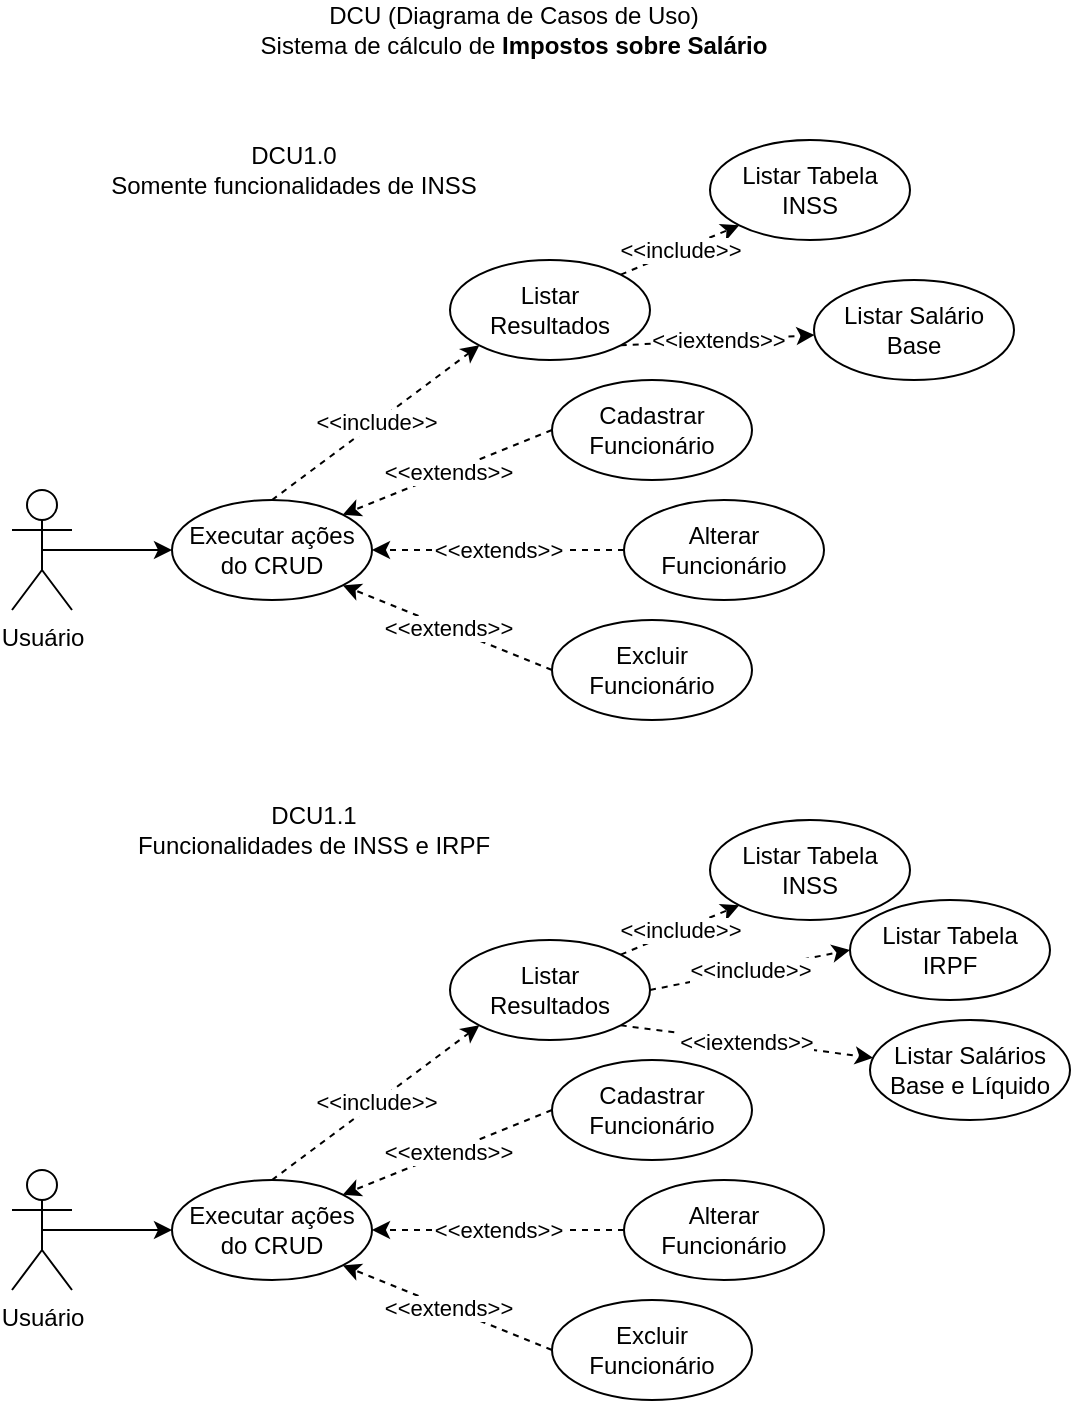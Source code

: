 <mxfile version="14.7.3" type="device"><diagram id="kLwmwzvtHYJCtOFfi5_c" name="Page-1"><mxGraphModel dx="1102" dy="582" grid="1" gridSize="10" guides="1" tooltips="1" connect="1" arrows="1" fold="1" page="1" pageScale="1" pageWidth="827" pageHeight="1169" math="0" shadow="0"><root><mxCell id="0"/><mxCell id="1" parent="0"/><mxCell id="3dLdK6bNJsfX-kMRwHov-1" value="DCU (Diagrama de Casos de Uso)&lt;br&gt;Sistema de cálculo de &lt;b&gt;Impostos sobre Salário&lt;/b&gt;" style="text;html=1;strokeColor=none;fillColor=none;align=center;verticalAlign=middle;whiteSpace=wrap;rounded=0;" vertex="1" parent="1"><mxGeometry x="220" y="40" width="360" height="30" as="geometry"/></mxCell><mxCell id="3dLdK6bNJsfX-kMRwHov-11" style="edgeStyle=none;rounded=0;orthogonalLoop=1;jettySize=auto;html=1;exitX=0.5;exitY=0.5;exitDx=0;exitDy=0;exitPerimeter=0;entryX=0;entryY=0.5;entryDx=0;entryDy=0;" edge="1" parent="1" source="3dLdK6bNJsfX-kMRwHov-2" target="3dLdK6bNJsfX-kMRwHov-9"><mxGeometry relative="1" as="geometry"/></mxCell><mxCell id="3dLdK6bNJsfX-kMRwHov-2" value="Usuário" style="shape=umlActor;verticalLabelPosition=bottom;verticalAlign=top;html=1;outlineConnect=0;" vertex="1" parent="1"><mxGeometry x="149" y="285" width="30" height="60" as="geometry"/></mxCell><mxCell id="3dLdK6bNJsfX-kMRwHov-12" value="&amp;lt;&amp;lt;extends&amp;gt;&amp;gt;" style="edgeStyle=none;rounded=0;orthogonalLoop=1;jettySize=auto;html=1;exitX=0;exitY=0.5;exitDx=0;exitDy=0;entryX=1;entryY=0;entryDx=0;entryDy=0;dashed=1;" edge="1" parent="1" source="3dLdK6bNJsfX-kMRwHov-4" target="3dLdK6bNJsfX-kMRwHov-9"><mxGeometry relative="1" as="geometry"/></mxCell><mxCell id="3dLdK6bNJsfX-kMRwHov-4" value="Cadastrar Funcionário" style="ellipse;whiteSpace=wrap;html=1;" vertex="1" parent="1"><mxGeometry x="419" y="230" width="100" height="50" as="geometry"/></mxCell><mxCell id="3dLdK6bNJsfX-kMRwHov-18" value="&amp;lt;&amp;lt;include&amp;gt;&amp;gt;" style="edgeStyle=none;rounded=0;orthogonalLoop=1;jettySize=auto;html=1;exitX=1;exitY=0;exitDx=0;exitDy=0;entryX=0;entryY=1;entryDx=0;entryDy=0;dashed=1;" edge="1" parent="1" source="3dLdK6bNJsfX-kMRwHov-5" target="3dLdK6bNJsfX-kMRwHov-15"><mxGeometry relative="1" as="geometry"/></mxCell><mxCell id="3dLdK6bNJsfX-kMRwHov-20" value="&amp;lt;&amp;lt;iextends&amp;gt;&amp;gt;" style="edgeStyle=none;rounded=0;orthogonalLoop=1;jettySize=auto;html=1;exitX=1;exitY=1;exitDx=0;exitDy=0;dashed=1;" edge="1" parent="1" source="3dLdK6bNJsfX-kMRwHov-5" target="3dLdK6bNJsfX-kMRwHov-17"><mxGeometry relative="1" as="geometry"/></mxCell><mxCell id="3dLdK6bNJsfX-kMRwHov-5" value="Listar&lt;br&gt;Resultados" style="ellipse;whiteSpace=wrap;html=1;" vertex="1" parent="1"><mxGeometry x="368" y="170" width="100" height="50" as="geometry"/></mxCell><mxCell id="3dLdK6bNJsfX-kMRwHov-14" value="&amp;lt;&amp;lt;extends&amp;gt;&amp;gt;" style="edgeStyle=none;rounded=0;orthogonalLoop=1;jettySize=auto;html=1;exitX=0;exitY=0.5;exitDx=0;exitDy=0;entryX=1;entryY=1;entryDx=0;entryDy=0;dashed=1;" edge="1" parent="1" source="3dLdK6bNJsfX-kMRwHov-7" target="3dLdK6bNJsfX-kMRwHov-9"><mxGeometry relative="1" as="geometry"/></mxCell><mxCell id="3dLdK6bNJsfX-kMRwHov-7" value="Excluir&lt;br&gt;Funcionário" style="ellipse;whiteSpace=wrap;html=1;" vertex="1" parent="1"><mxGeometry x="419" y="350" width="100" height="50" as="geometry"/></mxCell><mxCell id="3dLdK6bNJsfX-kMRwHov-13" value="&amp;lt;&amp;lt;extends&amp;gt;&amp;gt;" style="edgeStyle=none;rounded=0;orthogonalLoop=1;jettySize=auto;html=1;exitX=0;exitY=0.5;exitDx=0;exitDy=0;entryX=1;entryY=0.5;entryDx=0;entryDy=0;dashed=1;" edge="1" parent="1" source="3dLdK6bNJsfX-kMRwHov-8" target="3dLdK6bNJsfX-kMRwHov-9"><mxGeometry relative="1" as="geometry"/></mxCell><mxCell id="3dLdK6bNJsfX-kMRwHov-8" value="Alterar&lt;br&gt;Funcionário" style="ellipse;whiteSpace=wrap;html=1;" vertex="1" parent="1"><mxGeometry x="455" y="290" width="100" height="50" as="geometry"/></mxCell><mxCell id="3dLdK6bNJsfX-kMRwHov-10" value="&amp;lt;&amp;lt;include&amp;gt;&amp;gt;" style="rounded=0;orthogonalLoop=1;jettySize=auto;html=1;exitX=0.5;exitY=0;exitDx=0;exitDy=0;entryX=0;entryY=1;entryDx=0;entryDy=0;dashed=1;" edge="1" parent="1" source="3dLdK6bNJsfX-kMRwHov-9" target="3dLdK6bNJsfX-kMRwHov-5"><mxGeometry relative="1" as="geometry"/></mxCell><mxCell id="3dLdK6bNJsfX-kMRwHov-9" value="Executar ações do CRUD" style="ellipse;whiteSpace=wrap;html=1;" vertex="1" parent="1"><mxGeometry x="229" y="290" width="100" height="50" as="geometry"/></mxCell><mxCell id="3dLdK6bNJsfX-kMRwHov-15" value="Listar Tabela INSS" style="ellipse;whiteSpace=wrap;html=1;" vertex="1" parent="1"><mxGeometry x="498" y="110" width="100" height="50" as="geometry"/></mxCell><mxCell id="3dLdK6bNJsfX-kMRwHov-17" value="Listar Salário Base" style="ellipse;whiteSpace=wrap;html=1;" vertex="1" parent="1"><mxGeometry x="550" y="180" width="100" height="50" as="geometry"/></mxCell><mxCell id="3dLdK6bNJsfX-kMRwHov-21" style="edgeStyle=none;rounded=0;orthogonalLoop=1;jettySize=auto;html=1;exitX=0.5;exitY=0.5;exitDx=0;exitDy=0;exitPerimeter=0;entryX=0;entryY=0.5;entryDx=0;entryDy=0;" edge="1" source="3dLdK6bNJsfX-kMRwHov-22" target="3dLdK6bNJsfX-kMRwHov-34" parent="1"><mxGeometry relative="1" as="geometry"/></mxCell><mxCell id="3dLdK6bNJsfX-kMRwHov-22" value="Usuário" style="shape=umlActor;verticalLabelPosition=bottom;verticalAlign=top;html=1;outlineConnect=0;" vertex="1" parent="1"><mxGeometry x="149" y="625" width="30" height="60" as="geometry"/></mxCell><mxCell id="3dLdK6bNJsfX-kMRwHov-23" value="&amp;lt;&amp;lt;extends&amp;gt;&amp;gt;" style="edgeStyle=none;rounded=0;orthogonalLoop=1;jettySize=auto;html=1;exitX=0;exitY=0.5;exitDx=0;exitDy=0;entryX=1;entryY=0;entryDx=0;entryDy=0;dashed=1;" edge="1" source="3dLdK6bNJsfX-kMRwHov-24" target="3dLdK6bNJsfX-kMRwHov-34" parent="1"><mxGeometry relative="1" as="geometry"/></mxCell><mxCell id="3dLdK6bNJsfX-kMRwHov-24" value="Cadastrar Funcionário" style="ellipse;whiteSpace=wrap;html=1;" vertex="1" parent="1"><mxGeometry x="419" y="570" width="100" height="50" as="geometry"/></mxCell><mxCell id="3dLdK6bNJsfX-kMRwHov-25" value="&amp;lt;&amp;lt;include&amp;gt;&amp;gt;" style="edgeStyle=none;rounded=0;orthogonalLoop=1;jettySize=auto;html=1;exitX=1;exitY=0;exitDx=0;exitDy=0;entryX=0;entryY=1;entryDx=0;entryDy=0;dashed=1;" edge="1" source="3dLdK6bNJsfX-kMRwHov-28" target="3dLdK6bNJsfX-kMRwHov-35" parent="1"><mxGeometry relative="1" as="geometry"/></mxCell><mxCell id="3dLdK6bNJsfX-kMRwHov-26" value="&amp;lt;&amp;lt;include&amp;gt;&amp;gt;" style="edgeStyle=none;rounded=0;orthogonalLoop=1;jettySize=auto;html=1;exitX=1;exitY=0.5;exitDx=0;exitDy=0;entryX=0;entryY=0.5;entryDx=0;entryDy=0;dashed=1;" edge="1" source="3dLdK6bNJsfX-kMRwHov-28" target="3dLdK6bNJsfX-kMRwHov-36" parent="1"><mxGeometry relative="1" as="geometry"/></mxCell><mxCell id="3dLdK6bNJsfX-kMRwHov-27" value="&amp;lt;&amp;lt;iextends&amp;gt;&amp;gt;" style="edgeStyle=none;rounded=0;orthogonalLoop=1;jettySize=auto;html=1;exitX=1;exitY=1;exitDx=0;exitDy=0;dashed=1;" edge="1" source="3dLdK6bNJsfX-kMRwHov-28" target="3dLdK6bNJsfX-kMRwHov-37" parent="1"><mxGeometry relative="1" as="geometry"/></mxCell><mxCell id="3dLdK6bNJsfX-kMRwHov-28" value="Listar&lt;br&gt;Resultados" style="ellipse;whiteSpace=wrap;html=1;" vertex="1" parent="1"><mxGeometry x="368" y="510" width="100" height="50" as="geometry"/></mxCell><mxCell id="3dLdK6bNJsfX-kMRwHov-29" value="&amp;lt;&amp;lt;extends&amp;gt;&amp;gt;" style="edgeStyle=none;rounded=0;orthogonalLoop=1;jettySize=auto;html=1;exitX=0;exitY=0.5;exitDx=0;exitDy=0;entryX=1;entryY=1;entryDx=0;entryDy=0;dashed=1;" edge="1" source="3dLdK6bNJsfX-kMRwHov-30" target="3dLdK6bNJsfX-kMRwHov-34" parent="1"><mxGeometry relative="1" as="geometry"/></mxCell><mxCell id="3dLdK6bNJsfX-kMRwHov-30" value="Excluir&lt;br&gt;Funcionário" style="ellipse;whiteSpace=wrap;html=1;" vertex="1" parent="1"><mxGeometry x="419" y="690" width="100" height="50" as="geometry"/></mxCell><mxCell id="3dLdK6bNJsfX-kMRwHov-31" value="&amp;lt;&amp;lt;extends&amp;gt;&amp;gt;" style="edgeStyle=none;rounded=0;orthogonalLoop=1;jettySize=auto;html=1;exitX=0;exitY=0.5;exitDx=0;exitDy=0;entryX=1;entryY=0.5;entryDx=0;entryDy=0;dashed=1;" edge="1" source="3dLdK6bNJsfX-kMRwHov-32" target="3dLdK6bNJsfX-kMRwHov-34" parent="1"><mxGeometry relative="1" as="geometry"/></mxCell><mxCell id="3dLdK6bNJsfX-kMRwHov-32" value="Alterar&lt;br&gt;Funcionário" style="ellipse;whiteSpace=wrap;html=1;" vertex="1" parent="1"><mxGeometry x="455" y="630" width="100" height="50" as="geometry"/></mxCell><mxCell id="3dLdK6bNJsfX-kMRwHov-33" value="&amp;lt;&amp;lt;include&amp;gt;&amp;gt;" style="rounded=0;orthogonalLoop=1;jettySize=auto;html=1;exitX=0.5;exitY=0;exitDx=0;exitDy=0;entryX=0;entryY=1;entryDx=0;entryDy=0;dashed=1;" edge="1" source="3dLdK6bNJsfX-kMRwHov-34" target="3dLdK6bNJsfX-kMRwHov-28" parent="1"><mxGeometry relative="1" as="geometry"/></mxCell><mxCell id="3dLdK6bNJsfX-kMRwHov-34" value="Executar ações do CRUD" style="ellipse;whiteSpace=wrap;html=1;" vertex="1" parent="1"><mxGeometry x="229" y="630" width="100" height="50" as="geometry"/></mxCell><mxCell id="3dLdK6bNJsfX-kMRwHov-35" value="Listar Tabela INSS" style="ellipse;whiteSpace=wrap;html=1;" vertex="1" parent="1"><mxGeometry x="498" y="450" width="100" height="50" as="geometry"/></mxCell><mxCell id="3dLdK6bNJsfX-kMRwHov-36" value="Listar Tabela IRPF" style="ellipse;whiteSpace=wrap;html=1;" vertex="1" parent="1"><mxGeometry x="568" y="490" width="100" height="50" as="geometry"/></mxCell><mxCell id="3dLdK6bNJsfX-kMRwHov-37" value="Listar Salários Base e Líquido" style="ellipse;whiteSpace=wrap;html=1;" vertex="1" parent="1"><mxGeometry x="578" y="550" width="100" height="50" as="geometry"/></mxCell><mxCell id="3dLdK6bNJsfX-kMRwHov-38" value="DCU1.0&lt;br&gt;Somente funcionalidades de INSS" style="text;html=1;strokeColor=none;fillColor=none;align=center;verticalAlign=middle;whiteSpace=wrap;rounded=0;" vertex="1" parent="1"><mxGeometry x="190" y="110" width="200" height="30" as="geometry"/></mxCell><mxCell id="3dLdK6bNJsfX-kMRwHov-39" value="DCU1.1&lt;br&gt;Funcionalidades de INSS e IRPF" style="text;html=1;strokeColor=none;fillColor=none;align=center;verticalAlign=middle;whiteSpace=wrap;rounded=0;" vertex="1" parent="1"><mxGeometry x="200" y="440" width="200" height="30" as="geometry"/></mxCell></root></mxGraphModel></diagram></mxfile>